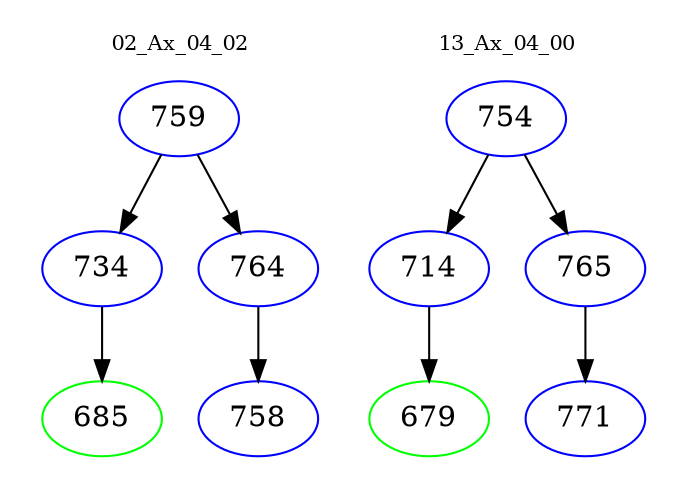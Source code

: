 digraph{
subgraph cluster_0 {
color = white
label = "02_Ax_04_02";
fontsize=10;
T0_759 [label="759", color="blue"]
T0_759 -> T0_734 [color="black"]
T0_734 [label="734", color="blue"]
T0_734 -> T0_685 [color="black"]
T0_685 [label="685", color="green"]
T0_759 -> T0_764 [color="black"]
T0_764 [label="764", color="blue"]
T0_764 -> T0_758 [color="black"]
T0_758 [label="758", color="blue"]
}
subgraph cluster_1 {
color = white
label = "13_Ax_04_00";
fontsize=10;
T1_754 [label="754", color="blue"]
T1_754 -> T1_714 [color="black"]
T1_714 [label="714", color="blue"]
T1_714 -> T1_679 [color="black"]
T1_679 [label="679", color="green"]
T1_754 -> T1_765 [color="black"]
T1_765 [label="765", color="blue"]
T1_765 -> T1_771 [color="black"]
T1_771 [label="771", color="blue"]
}
}
